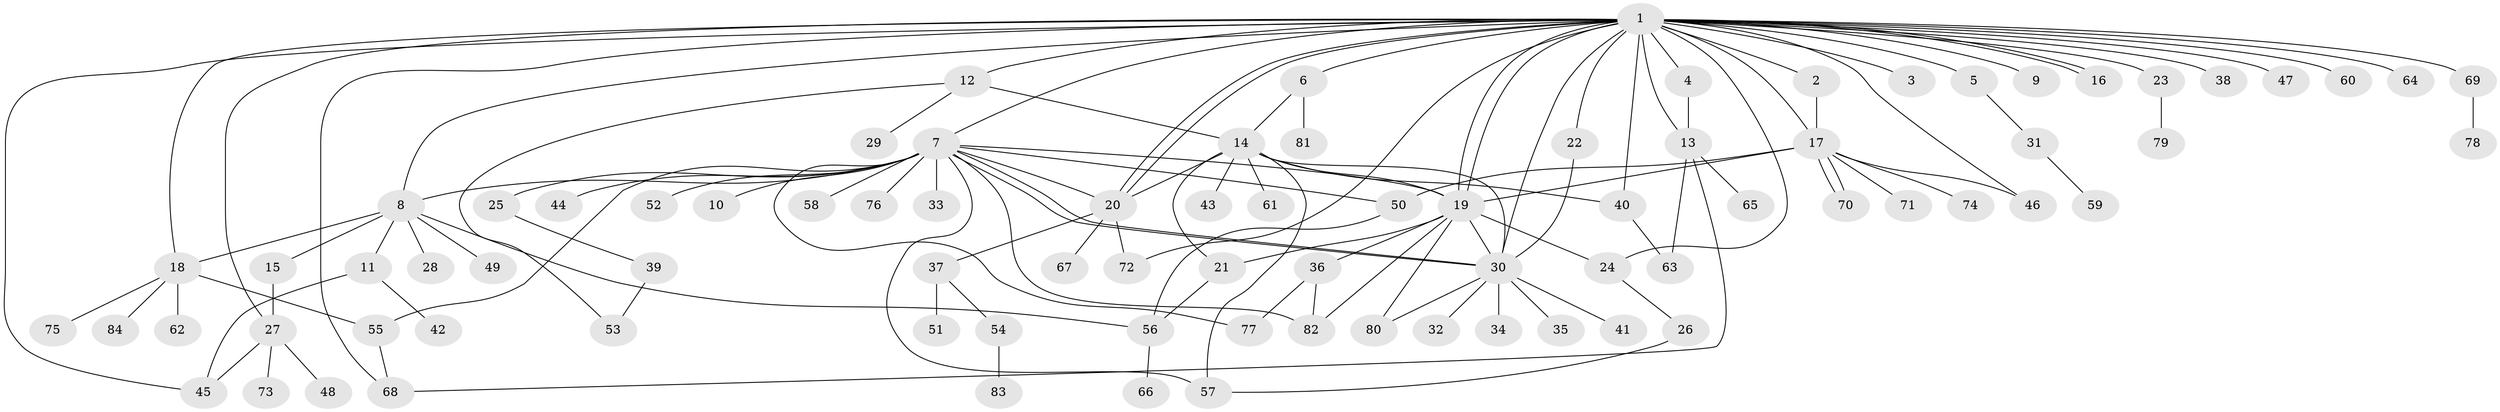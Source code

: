 // coarse degree distribution, {32: 0.015873015873015872, 2: 0.23809523809523808, 1: 0.49206349206349204, 16: 0.015873015873015872, 7: 0.015873015873015872, 4: 0.047619047619047616, 10: 0.015873015873015872, 14: 0.015873015873015872, 5: 0.031746031746031744, 8: 0.015873015873015872, 9: 0.015873015873015872, 3: 0.07936507936507936}
// Generated by graph-tools (version 1.1) at 2025/23/03/03/25 07:23:53]
// undirected, 84 vertices, 124 edges
graph export_dot {
graph [start="1"]
  node [color=gray90,style=filled];
  1;
  2;
  3;
  4;
  5;
  6;
  7;
  8;
  9;
  10;
  11;
  12;
  13;
  14;
  15;
  16;
  17;
  18;
  19;
  20;
  21;
  22;
  23;
  24;
  25;
  26;
  27;
  28;
  29;
  30;
  31;
  32;
  33;
  34;
  35;
  36;
  37;
  38;
  39;
  40;
  41;
  42;
  43;
  44;
  45;
  46;
  47;
  48;
  49;
  50;
  51;
  52;
  53;
  54;
  55;
  56;
  57;
  58;
  59;
  60;
  61;
  62;
  63;
  64;
  65;
  66;
  67;
  68;
  69;
  70;
  71;
  72;
  73;
  74;
  75;
  76;
  77;
  78;
  79;
  80;
  81;
  82;
  83;
  84;
  1 -- 2;
  1 -- 3;
  1 -- 4;
  1 -- 5;
  1 -- 6;
  1 -- 7;
  1 -- 8;
  1 -- 9;
  1 -- 12;
  1 -- 13;
  1 -- 16;
  1 -- 16;
  1 -- 17;
  1 -- 18;
  1 -- 19;
  1 -- 19;
  1 -- 20;
  1 -- 20;
  1 -- 22;
  1 -- 23;
  1 -- 24;
  1 -- 27;
  1 -- 30;
  1 -- 38;
  1 -- 40;
  1 -- 45;
  1 -- 46;
  1 -- 47;
  1 -- 60;
  1 -- 64;
  1 -- 68;
  1 -- 69;
  1 -- 72;
  2 -- 17;
  4 -- 13;
  5 -- 31;
  6 -- 14;
  6 -- 81;
  7 -- 8;
  7 -- 10;
  7 -- 19;
  7 -- 20;
  7 -- 25;
  7 -- 30;
  7 -- 30;
  7 -- 33;
  7 -- 44;
  7 -- 50;
  7 -- 52;
  7 -- 55;
  7 -- 57;
  7 -- 58;
  7 -- 76;
  7 -- 77;
  7 -- 82;
  8 -- 11;
  8 -- 15;
  8 -- 18;
  8 -- 28;
  8 -- 49;
  8 -- 56;
  11 -- 42;
  11 -- 45;
  12 -- 14;
  12 -- 29;
  12 -- 53;
  13 -- 63;
  13 -- 65;
  13 -- 68;
  14 -- 19;
  14 -- 20;
  14 -- 21;
  14 -- 30;
  14 -- 40;
  14 -- 43;
  14 -- 57;
  14 -- 61;
  15 -- 27;
  17 -- 19;
  17 -- 46;
  17 -- 50;
  17 -- 70;
  17 -- 70;
  17 -- 71;
  17 -- 74;
  18 -- 55;
  18 -- 62;
  18 -- 75;
  18 -- 84;
  19 -- 21;
  19 -- 24;
  19 -- 30;
  19 -- 36;
  19 -- 80;
  19 -- 82;
  20 -- 37;
  20 -- 67;
  20 -- 72;
  21 -- 56;
  22 -- 30;
  23 -- 79;
  24 -- 26;
  25 -- 39;
  26 -- 57;
  27 -- 45;
  27 -- 48;
  27 -- 73;
  30 -- 32;
  30 -- 34;
  30 -- 35;
  30 -- 41;
  30 -- 80;
  31 -- 59;
  36 -- 77;
  36 -- 82;
  37 -- 51;
  37 -- 54;
  39 -- 53;
  40 -- 63;
  50 -- 56;
  54 -- 83;
  55 -- 68;
  56 -- 66;
  69 -- 78;
}
